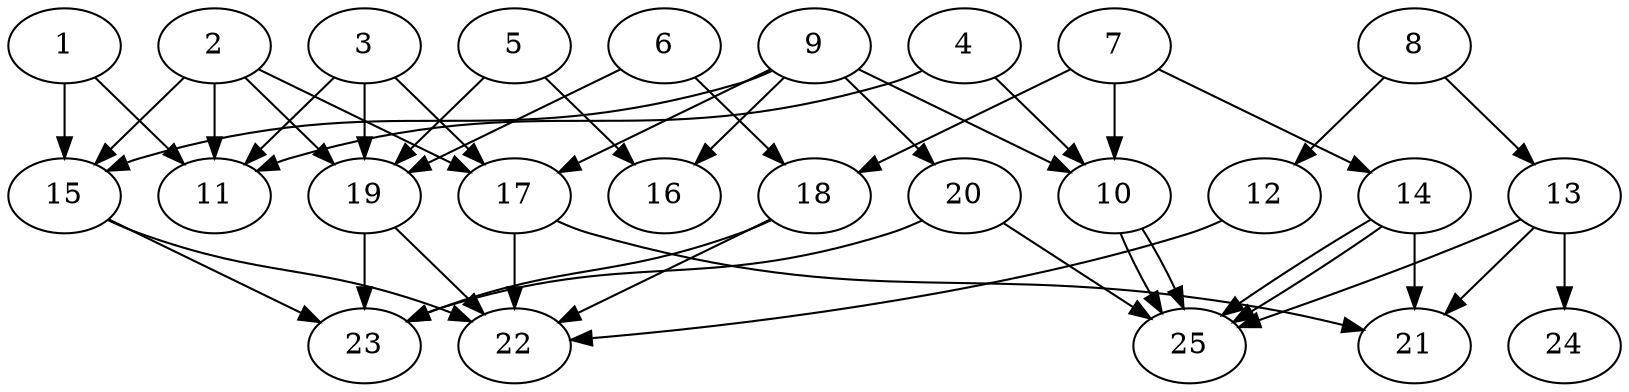 // DAG automatically generated by daggen at Thu Oct  3 14:00:39 2019
// ./daggen --dot -n 25 --ccr 0.5 --fat 0.7 --regular 0.5 --density 0.5 --mindata 5242880 --maxdata 52428800 
digraph G {
  1 [size="50796544", alpha="0.05", expect_size="25398272"] 
  1 -> 11 [size ="25398272"]
  1 -> 15 [size ="25398272"]
  2 [size="23951360", alpha="0.11", expect_size="11975680"] 
  2 -> 11 [size ="11975680"]
  2 -> 15 [size ="11975680"]
  2 -> 17 [size ="11975680"]
  2 -> 19 [size ="11975680"]
  3 [size="88643584", alpha="0.15", expect_size="44321792"] 
  3 -> 11 [size ="44321792"]
  3 -> 17 [size ="44321792"]
  3 -> 19 [size ="44321792"]
  4 [size="53469184", alpha="0.04", expect_size="26734592"] 
  4 -> 10 [size ="26734592"]
  4 -> 11 [size ="26734592"]
  5 [size="13537280", alpha="0.13", expect_size="6768640"] 
  5 -> 16 [size ="6768640"]
  5 -> 19 [size ="6768640"]
  6 [size="74311680", alpha="0.00", expect_size="37155840"] 
  6 -> 18 [size ="37155840"]
  6 -> 19 [size ="37155840"]
  7 [size="35557376", alpha="0.12", expect_size="17778688"] 
  7 -> 10 [size ="17778688"]
  7 -> 14 [size ="17778688"]
  7 -> 18 [size ="17778688"]
  8 [size="85981184", alpha="0.14", expect_size="42990592"] 
  8 -> 12 [size ="42990592"]
  8 -> 13 [size ="42990592"]
  9 [size="76642304", alpha="0.05", expect_size="38321152"] 
  9 -> 10 [size ="38321152"]
  9 -> 15 [size ="38321152"]
  9 -> 16 [size ="38321152"]
  9 -> 17 [size ="38321152"]
  9 -> 20 [size ="38321152"]
  10 [size="85463040", alpha="0.00", expect_size="42731520"] 
  10 -> 25 [size ="42731520"]
  10 -> 25 [size ="42731520"]
  11 [size="99923968", alpha="0.02", expect_size="49961984"] 
  12 [size="29816832", alpha="0.01", expect_size="14908416"] 
  12 -> 22 [size ="14908416"]
  13 [size="82423808", alpha="0.17", expect_size="41211904"] 
  13 -> 21 [size ="41211904"]
  13 -> 24 [size ="41211904"]
  13 -> 25 [size ="41211904"]
  14 [size="58726400", alpha="0.01", expect_size="29363200"] 
  14 -> 21 [size ="29363200"]
  14 -> 25 [size ="29363200"]
  14 -> 25 [size ="29363200"]
  15 [size="75325440", alpha="0.00", expect_size="37662720"] 
  15 -> 22 [size ="37662720"]
  15 -> 23 [size ="37662720"]
  16 [size="42459136", alpha="0.01", expect_size="21229568"] 
  17 [size="42668032", alpha="0.08", expect_size="21334016"] 
  17 -> 21 [size ="21334016"]
  17 -> 22 [size ="21334016"]
  18 [size="97081344", alpha="0.10", expect_size="48540672"] 
  18 -> 22 [size ="48540672"]
  18 -> 23 [size ="48540672"]
  19 [size="66467840", alpha="0.16", expect_size="33233920"] 
  19 -> 22 [size ="33233920"]
  19 -> 23 [size ="33233920"]
  20 [size="92340224", alpha="0.14", expect_size="46170112"] 
  20 -> 23 [size ="46170112"]
  20 -> 25 [size ="46170112"]
  21 [size="93083648", alpha="0.00", expect_size="46541824"] 
  22 [size="101566464", alpha="0.09", expect_size="50783232"] 
  23 [size="10962944", alpha="0.15", expect_size="5481472"] 
  24 [size="90171392", alpha="0.10", expect_size="45085696"] 
  25 [size="94478336", alpha="0.05", expect_size="47239168"] 
}
